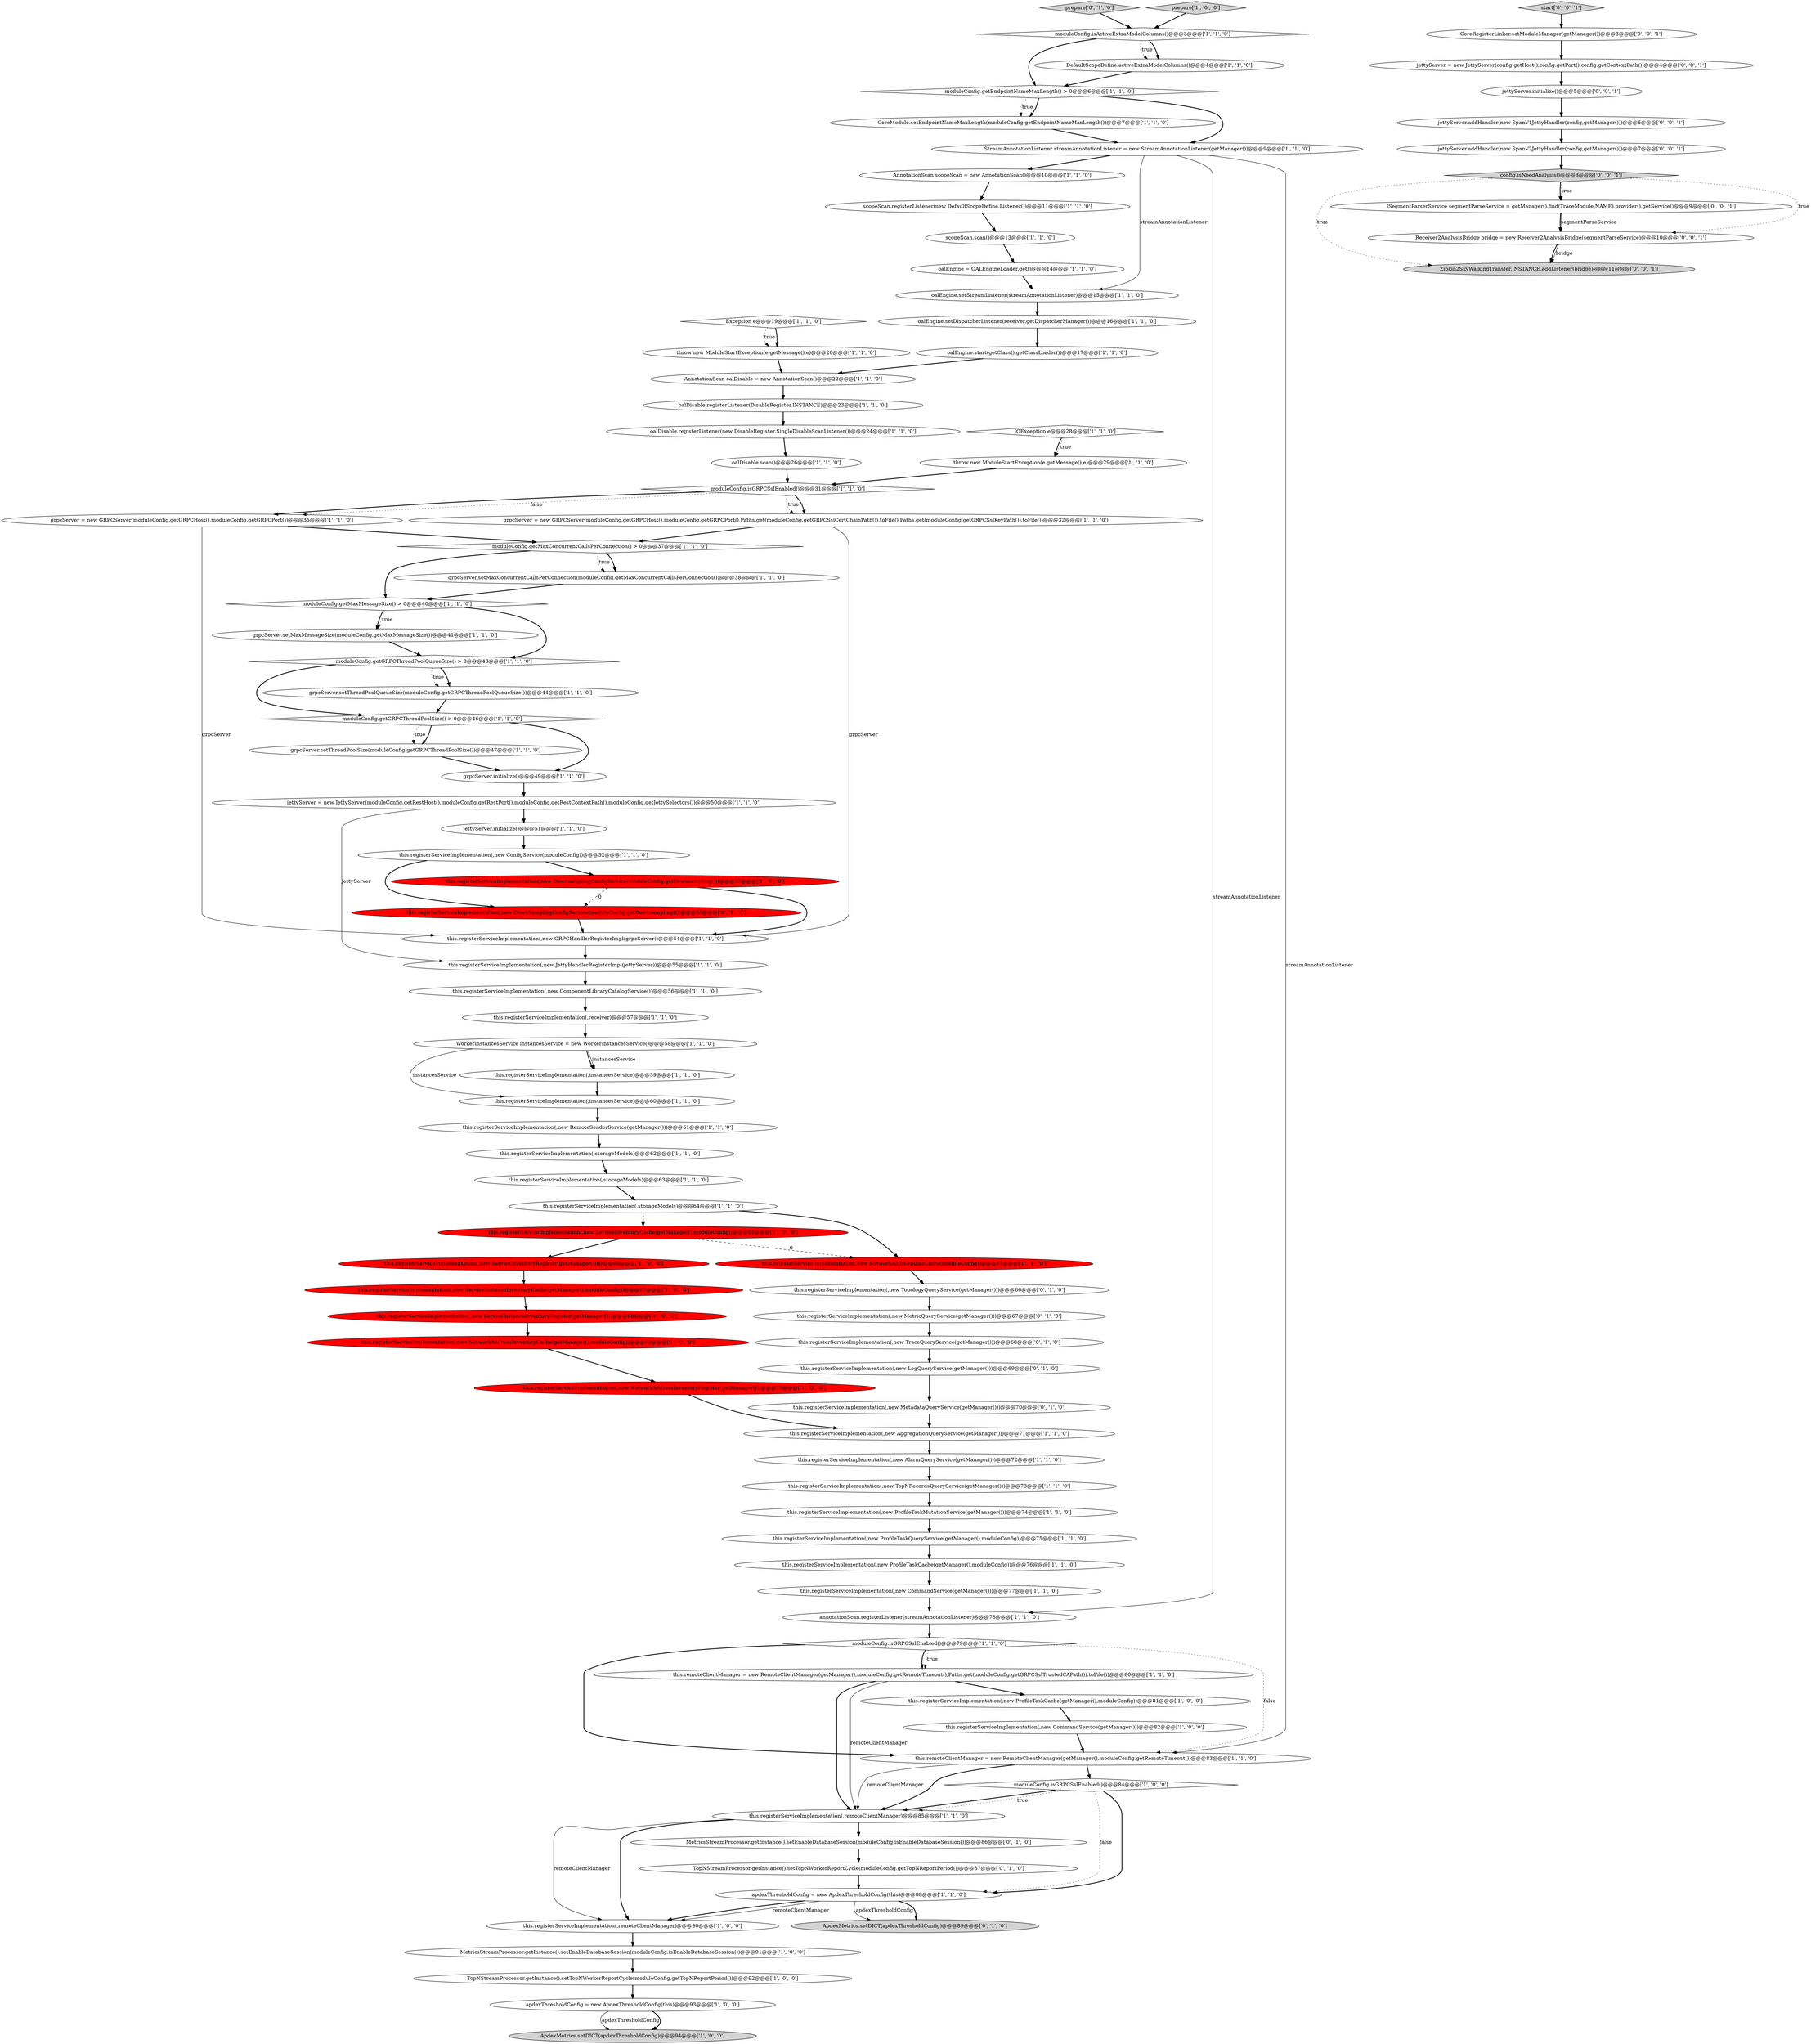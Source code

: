 digraph {
54 [style = filled, label = "this.registerServiceImplementation(,new ServiceInventoryCache(getManager(),moduleConfig))@@@65@@@['1', '0', '0']", fillcolor = red, shape = ellipse image = "AAA1AAABBB1BBB"];
75 [style = filled, label = "this.registerServiceImplementation(,new MetadataQueryService(getManager()))@@@70@@@['0', '1', '0']", fillcolor = white, shape = ellipse image = "AAA0AAABBB2BBB"];
83 [style = filled, label = "prepare['0', '1', '0']", fillcolor = lightgray, shape = diamond image = "AAA0AAABBB2BBB"];
15 [style = filled, label = "this.registerServiceImplementation(,new NetworkAddressInventoryRegister(getManager()))@@@70@@@['1', '0', '0']", fillcolor = red, shape = ellipse image = "AAA1AAABBB1BBB"];
48 [style = filled, label = "this.registerServiceImplementation(,new ProfileTaskMutationService(getManager()))@@@74@@@['1', '1', '0']", fillcolor = white, shape = ellipse image = "AAA0AAABBB1BBB"];
10 [style = filled, label = "moduleConfig.isGRPCSslEnabled()@@@79@@@['1', '1', '0']", fillcolor = white, shape = diamond image = "AAA0AAABBB1BBB"];
46 [style = filled, label = "this.registerServiceImplementation(,new ProfileTaskCache(getManager(),moduleConfig))@@@76@@@['1', '1', '0']", fillcolor = white, shape = ellipse image = "AAA0AAABBB1BBB"];
66 [style = filled, label = "IOException e@@@28@@@['1', '1', '0']", fillcolor = white, shape = diamond image = "AAA0AAABBB1BBB"];
68 [style = filled, label = "this.registerServiceImplementation(,new TopNRecordsQueryService(getManager()))@@@73@@@['1', '1', '0']", fillcolor = white, shape = ellipse image = "AAA0AAABBB1BBB"];
24 [style = filled, label = "this.remoteClientManager = new RemoteClientManager(getManager(),moduleConfig.getRemoteTimeout(),Paths.get(moduleConfig.getGRPCSslTrustedCAPath()).toFile())@@@80@@@['1', '1', '0']", fillcolor = white, shape = ellipse image = "AAA0AAABBB1BBB"];
62 [style = filled, label = "this.registerServiceImplementation(,new ServiceInstanceInventoryRegister(getManager()))@@@68@@@['1', '0', '0']", fillcolor = red, shape = ellipse image = "AAA1AAABBB1BBB"];
8 [style = filled, label = "oalDisable.registerListener(new DisableRegister.SingleDisableScanListener())@@@24@@@['1', '1', '0']", fillcolor = white, shape = ellipse image = "AAA0AAABBB1BBB"];
52 [style = filled, label = "MetricsStreamProcessor.getInstance().setEnableDatabaseSession(moduleConfig.isEnableDatabaseSession())@@@91@@@['1', '0', '0']", fillcolor = white, shape = ellipse image = "AAA0AAABBB1BBB"];
3 [style = filled, label = "CoreModule.setEndpointNameMaxLength(moduleConfig.getEndpointNameMaxLength())@@@7@@@['1', '1', '0']", fillcolor = white, shape = ellipse image = "AAA0AAABBB1BBB"];
17 [style = filled, label = "scopeScan.registerListener(new DefaultScopeDefine.Listener())@@@11@@@['1', '1', '0']", fillcolor = white, shape = ellipse image = "AAA0AAABBB1BBB"];
43 [style = filled, label = "moduleConfig.isActiveExtraModelColumns()@@@3@@@['1', '1', '0']", fillcolor = white, shape = diamond image = "AAA0AAABBB1BBB"];
38 [style = filled, label = "moduleConfig.isGRPCSslEnabled()@@@31@@@['1', '1', '0']", fillcolor = white, shape = diamond image = "AAA0AAABBB1BBB"];
72 [style = filled, label = "moduleConfig.getGRPCThreadPoolQueueSize() > 0@@@43@@@['1', '1', '0']", fillcolor = white, shape = diamond image = "AAA0AAABBB1BBB"];
91 [style = filled, label = "CoreRegisterLinker.setModuleManager(getManager())@@@3@@@['0', '0', '1']", fillcolor = white, shape = ellipse image = "AAA0AAABBB3BBB"];
14 [style = filled, label = "grpcServer.setThreadPoolQueueSize(moduleConfig.getGRPCThreadPoolQueueSize())@@@44@@@['1', '1', '0']", fillcolor = white, shape = ellipse image = "AAA0AAABBB1BBB"];
34 [style = filled, label = "this.registerServiceImplementation(,new AggregationQueryService(getManager()))@@@71@@@['1', '1', '0']", fillcolor = white, shape = ellipse image = "AAA0AAABBB1BBB"];
27 [style = filled, label = "jettyServer.initialize()@@@51@@@['1', '1', '0']", fillcolor = white, shape = ellipse image = "AAA0AAABBB1BBB"];
4 [style = filled, label = "grpcServer.setThreadPoolSize(moduleConfig.getGRPCThreadPoolSize())@@@47@@@['1', '1', '0']", fillcolor = white, shape = ellipse image = "AAA0AAABBB1BBB"];
47 [style = filled, label = "StreamAnnotationListener streamAnnotationListener = new StreamAnnotationListener(getManager())@@@9@@@['1', '1', '0']", fillcolor = white, shape = ellipse image = "AAA0AAABBB1BBB"];
82 [style = filled, label = "this.registerServiceImplementation(,new TopologyQueryService(getManager()))@@@66@@@['0', '1', '0']", fillcolor = white, shape = ellipse image = "AAA0AAABBB2BBB"];
89 [style = filled, label = "jettyServer.initialize()@@@5@@@['0', '0', '1']", fillcolor = white, shape = ellipse image = "AAA0AAABBB3BBB"];
32 [style = filled, label = "this.registerServiceImplementation(,storageModels)@@@64@@@['1', '1', '0']", fillcolor = white, shape = ellipse image = "AAA0AAABBB1BBB"];
60 [style = filled, label = "this.registerServiceImplementation(,new ServiceInstanceInventoryCache(getManager(),moduleConfig))@@@67@@@['1', '0', '0']", fillcolor = red, shape = ellipse image = "AAA1AAABBB1BBB"];
23 [style = filled, label = "throw new ModuleStartException(e.getMessage(),e)@@@29@@@['1', '1', '0']", fillcolor = white, shape = ellipse image = "AAA0AAABBB1BBB"];
65 [style = filled, label = "grpcServer = new GRPCServer(moduleConfig.getGRPCHost(),moduleConfig.getGRPCPort(),Paths.get(moduleConfig.getGRPCSslCertChainPath()).toFile(),Paths.get(moduleConfig.getGRPCSslKeyPath()).toFile())@@@32@@@['1', '1', '0']", fillcolor = white, shape = ellipse image = "AAA0AAABBB1BBB"];
53 [style = filled, label = "moduleConfig.getMaxConcurrentCallsPerConnection() > 0@@@37@@@['1', '1', '0']", fillcolor = white, shape = diamond image = "AAA0AAABBB1BBB"];
70 [style = filled, label = "grpcServer = new GRPCServer(moduleConfig.getGRPCHost(),moduleConfig.getGRPCPort())@@@35@@@['1', '1', '0']", fillcolor = white, shape = ellipse image = "AAA0AAABBB1BBB"];
20 [style = filled, label = "this.registerServiceImplementation(,new CommandService(getManager()))@@@82@@@['1', '0', '0']", fillcolor = white, shape = ellipse image = "AAA0AAABBB1BBB"];
5 [style = filled, label = "this.registerServiceImplementation(,new NetworkAddressInventoryCache(getManager(),moduleConfig))@@@69@@@['1', '0', '0']", fillcolor = red, shape = ellipse image = "AAA1AAABBB1BBB"];
2 [style = filled, label = "this.registerServiceImplementation(,new CommandService(getManager()))@@@77@@@['1', '1', '0']", fillcolor = white, shape = ellipse image = "AAA0AAABBB1BBB"];
86 [style = filled, label = "Zipkin2SkyWalkingTransfer.INSTANCE.addListener(bridge)@@@11@@@['0', '0', '1']", fillcolor = lightgray, shape = ellipse image = "AAA0AAABBB3BBB"];
18 [style = filled, label = "grpcServer.setMaxConcurrentCallsPerConnection(moduleConfig.getMaxConcurrentCallsPerConnection())@@@38@@@['1', '1', '0']", fillcolor = white, shape = ellipse image = "AAA0AAABBB1BBB"];
61 [style = filled, label = "this.registerServiceImplementation(,new ProfileTaskQueryService(getManager(),moduleConfig))@@@75@@@['1', '1', '0']", fillcolor = white, shape = ellipse image = "AAA0AAABBB1BBB"];
80 [style = filled, label = "this.registerServiceImplementation(,new DownSamplingConfigService(moduleConfig.getDownsampling()))@@@53@@@['0', '1', '0']", fillcolor = red, shape = ellipse image = "AAA1AAABBB2BBB"];
1 [style = filled, label = "this.registerServiceImplementation(,new RemoteSenderService(getManager()))@@@61@@@['1', '1', '0']", fillcolor = white, shape = ellipse image = "AAA0AAABBB1BBB"];
36 [style = filled, label = "this.registerServiceImplementation(,instancesService)@@@59@@@['1', '1', '0']", fillcolor = white, shape = ellipse image = "AAA0AAABBB1BBB"];
22 [style = filled, label = "this.registerServiceImplementation(,new ConfigService(moduleConfig))@@@52@@@['1', '1', '0']", fillcolor = white, shape = ellipse image = "AAA0AAABBB1BBB"];
69 [style = filled, label = "apdexThresholdConfig = new ApdexThresholdConfig(this)@@@93@@@['1', '0', '0']", fillcolor = white, shape = ellipse image = "AAA0AAABBB1BBB"];
50 [style = filled, label = "apdexThresholdConfig = new ApdexThresholdConfig(this)@@@88@@@['1', '1', '0']", fillcolor = white, shape = ellipse image = "AAA0AAABBB1BBB"];
12 [style = filled, label = "oalEngine.setStreamListener(streamAnnotationListener)@@@15@@@['1', '1', '0']", fillcolor = white, shape = ellipse image = "AAA0AAABBB1BBB"];
87 [style = filled, label = "ISegmentParserService segmentParseService = getManager().find(TraceModule.NAME).provider().getService()@@@9@@@['0', '0', '1']", fillcolor = white, shape = ellipse image = "AAA0AAABBB3BBB"];
71 [style = filled, label = "ApdexMetrics.setDICT(apdexThresholdConfig)@@@94@@@['1', '0', '0']", fillcolor = lightgray, shape = ellipse image = "AAA0AAABBB1BBB"];
92 [style = filled, label = "config.isNeedAnalysis()@@@8@@@['0', '0', '1']", fillcolor = lightgray, shape = diamond image = "AAA0AAABBB3BBB"];
9 [style = filled, label = "this.registerServiceImplementation(,new DownsamplingConfigService(moduleConfig.getDownsampling()))@@@53@@@['1', '0', '0']", fillcolor = red, shape = ellipse image = "AAA1AAABBB1BBB"];
67 [style = filled, label = "this.registerServiceImplementation(,new GRPCHandlerRegisterImpl(grpcServer))@@@54@@@['1', '1', '0']", fillcolor = white, shape = ellipse image = "AAA0AAABBB1BBB"];
88 [style = filled, label = "start['0', '0', '1']", fillcolor = lightgray, shape = diamond image = "AAA0AAABBB3BBB"];
28 [style = filled, label = "this.remoteClientManager = new RemoteClientManager(getManager(),moduleConfig.getRemoteTimeout())@@@83@@@['1', '1', '0']", fillcolor = white, shape = ellipse image = "AAA0AAABBB1BBB"];
7 [style = filled, label = "oalEngine.start(getClass().getClassLoader())@@@17@@@['1', '1', '0']", fillcolor = white, shape = ellipse image = "AAA0AAABBB1BBB"];
85 [style = filled, label = "this.registerServiceImplementation(,new NetworkAddressAliasCache(moduleConfig))@@@65@@@['0', '1', '0']", fillcolor = red, shape = ellipse image = "AAA1AAABBB2BBB"];
76 [style = filled, label = "this.registerServiceImplementation(,new LogQueryService(getManager()))@@@69@@@['0', '1', '0']", fillcolor = white, shape = ellipse image = "AAA0AAABBB2BBB"];
11 [style = filled, label = "jettyServer = new JettyServer(moduleConfig.getRestHost(),moduleConfig.getRestPort(),moduleConfig.getRestContextPath(),moduleConfig.getJettySelectors())@@@50@@@['1', '1', '0']", fillcolor = white, shape = ellipse image = "AAA0AAABBB1BBB"];
73 [style = filled, label = "moduleConfig.getGRPCThreadPoolSize() > 0@@@46@@@['1', '1', '0']", fillcolor = white, shape = diamond image = "AAA0AAABBB1BBB"];
81 [style = filled, label = "MetricsStreamProcessor.getInstance().setEnableDatabaseSession(moduleConfig.isEnableDatabaseSession())@@@86@@@['0', '1', '0']", fillcolor = white, shape = ellipse image = "AAA0AAABBB2BBB"];
59 [style = filled, label = "WorkerInstancesService instancesService = new WorkerInstancesService()@@@58@@@['1', '1', '0']", fillcolor = white, shape = ellipse image = "AAA0AAABBB1BBB"];
58 [style = filled, label = "oalEngine = OALEngineLoader.get()@@@14@@@['1', '1', '0']", fillcolor = white, shape = ellipse image = "AAA0AAABBB1BBB"];
41 [style = filled, label = "this.registerServiceImplementation(,new ServiceInventoryRegister(getManager()))@@@66@@@['1', '0', '0']", fillcolor = red, shape = ellipse image = "AAA1AAABBB1BBB"];
35 [style = filled, label = "annotationScan.registerListener(streamAnnotationListener)@@@78@@@['1', '1', '0']", fillcolor = white, shape = ellipse image = "AAA0AAABBB1BBB"];
79 [style = filled, label = "TopNStreamProcessor.getInstance().setTopNWorkerReportCycle(moduleConfig.getTopNReportPeriod())@@@87@@@['0', '1', '0']", fillcolor = white, shape = ellipse image = "AAA0AAABBB2BBB"];
44 [style = filled, label = "AnnotationScan scopeScan = new AnnotationScan()@@@10@@@['1', '1', '0']", fillcolor = white, shape = ellipse image = "AAA0AAABBB1BBB"];
39 [style = filled, label = "grpcServer.setMaxMessageSize(moduleConfig.getMaxMessageSize())@@@41@@@['1', '1', '0']", fillcolor = white, shape = ellipse image = "AAA0AAABBB1BBB"];
21 [style = filled, label = "oalDisable.scan()@@@26@@@['1', '1', '0']", fillcolor = white, shape = ellipse image = "AAA0AAABBB1BBB"];
57 [style = filled, label = "DefaultScopeDefine.activeExtraModelColumns()@@@4@@@['1', '1', '0']", fillcolor = white, shape = ellipse image = "AAA0AAABBB1BBB"];
45 [style = filled, label = "grpcServer.initialize()@@@49@@@['1', '1', '0']", fillcolor = white, shape = ellipse image = "AAA0AAABBB1BBB"];
74 [style = filled, label = "moduleConfig.isGRPCSslEnabled()@@@84@@@['1', '0', '0']", fillcolor = white, shape = diamond image = "AAA0AAABBB1BBB"];
19 [style = filled, label = "AnnotationScan oalDisable = new AnnotationScan()@@@22@@@['1', '1', '0']", fillcolor = white, shape = ellipse image = "AAA0AAABBB1BBB"];
0 [style = filled, label = "this.registerServiceImplementation(,storageModels)@@@63@@@['1', '1', '0']", fillcolor = white, shape = ellipse image = "AAA0AAABBB1BBB"];
90 [style = filled, label = "jettyServer.addHandler(new SpanV2JettyHandler(config,getManager()))@@@7@@@['0', '0', '1']", fillcolor = white, shape = ellipse image = "AAA0AAABBB3BBB"];
78 [style = filled, label = "ApdexMetrics.setDICT(apdexThresholdConfig)@@@89@@@['0', '1', '0']", fillcolor = lightgray, shape = ellipse image = "AAA0AAABBB2BBB"];
25 [style = filled, label = "scopeScan.scan()@@@13@@@['1', '1', '0']", fillcolor = white, shape = ellipse image = "AAA0AAABBB1BBB"];
49 [style = filled, label = "TopNStreamProcessor.getInstance().setTopNWorkerReportCycle(moduleConfig.getTopNReportPeriod())@@@92@@@['1', '0', '0']", fillcolor = white, shape = ellipse image = "AAA0AAABBB1BBB"];
55 [style = filled, label = "prepare['1', '0', '0']", fillcolor = lightgray, shape = diamond image = "AAA0AAABBB1BBB"];
30 [style = filled, label = "this.registerServiceImplementation(,storageModels)@@@62@@@['1', '1', '0']", fillcolor = white, shape = ellipse image = "AAA0AAABBB1BBB"];
6 [style = filled, label = "moduleConfig.getEndpointNameMaxLength() > 0@@@6@@@['1', '1', '0']", fillcolor = white, shape = diamond image = "AAA0AAABBB1BBB"];
64 [style = filled, label = "throw new ModuleStartException(e.getMessage(),e)@@@20@@@['1', '1', '0']", fillcolor = white, shape = ellipse image = "AAA0AAABBB1BBB"];
16 [style = filled, label = "this.registerServiceImplementation(,new ProfileTaskCache(getManager(),moduleConfig))@@@81@@@['1', '0', '0']", fillcolor = white, shape = ellipse image = "AAA0AAABBB1BBB"];
33 [style = filled, label = "this.registerServiceImplementation(,new ComponentLibraryCatalogService())@@@56@@@['1', '1', '0']", fillcolor = white, shape = ellipse image = "AAA0AAABBB1BBB"];
51 [style = filled, label = "this.registerServiceImplementation(,remoteClientManager)@@@85@@@['1', '1', '0']", fillcolor = white, shape = ellipse image = "AAA0AAABBB1BBB"];
84 [style = filled, label = "this.registerServiceImplementation(,new TraceQueryService(getManager()))@@@68@@@['0', '1', '0']", fillcolor = white, shape = ellipse image = "AAA0AAABBB2BBB"];
13 [style = filled, label = "this.registerServiceImplementation(,receiver)@@@57@@@['1', '1', '0']", fillcolor = white, shape = ellipse image = "AAA0AAABBB1BBB"];
37 [style = filled, label = "this.registerServiceImplementation(,remoteClientManager)@@@90@@@['1', '0', '0']", fillcolor = white, shape = ellipse image = "AAA0AAABBB1BBB"];
26 [style = filled, label = "oalDisable.registerListener(DisableRegister.INSTANCE)@@@23@@@['1', '1', '0']", fillcolor = white, shape = ellipse image = "AAA0AAABBB1BBB"];
31 [style = filled, label = "oalEngine.setDispatcherListener(receiver.getDispatcherManager())@@@16@@@['1', '1', '0']", fillcolor = white, shape = ellipse image = "AAA0AAABBB1BBB"];
29 [style = filled, label = "this.registerServiceImplementation(,new JettyHandlerRegisterImpl(jettyServer))@@@55@@@['1', '1', '0']", fillcolor = white, shape = ellipse image = "AAA0AAABBB1BBB"];
63 [style = filled, label = "this.registerServiceImplementation(,instancesService)@@@60@@@['1', '1', '0']", fillcolor = white, shape = ellipse image = "AAA0AAABBB1BBB"];
42 [style = filled, label = "Exception e@@@19@@@['1', '1', '0']", fillcolor = white, shape = diamond image = "AAA0AAABBB1BBB"];
94 [style = filled, label = "Receiver2AnalysisBridge bridge = new Receiver2AnalysisBridge(segmentParseService)@@@10@@@['0', '0', '1']", fillcolor = white, shape = ellipse image = "AAA0AAABBB3BBB"];
77 [style = filled, label = "this.registerServiceImplementation(,new MetricQueryService(getManager()))@@@67@@@['0', '1', '0']", fillcolor = white, shape = ellipse image = "AAA0AAABBB2BBB"];
56 [style = filled, label = "this.registerServiceImplementation(,new AlarmQueryService(getManager()))@@@72@@@['1', '1', '0']", fillcolor = white, shape = ellipse image = "AAA0AAABBB1BBB"];
93 [style = filled, label = "jettyServer = new JettyServer(config.getHost(),config.getPort(),config.getContextPath())@@@4@@@['0', '0', '1']", fillcolor = white, shape = ellipse image = "AAA0AAABBB3BBB"];
95 [style = filled, label = "jettyServer.addHandler(new SpanV1JettyHandler(config,getManager()))@@@6@@@['0', '0', '1']", fillcolor = white, shape = ellipse image = "AAA0AAABBB3BBB"];
40 [style = filled, label = "moduleConfig.getMaxMessageSize() > 0@@@40@@@['1', '1', '0']", fillcolor = white, shape = diamond image = "AAA0AAABBB1BBB"];
2->35 [style = bold, label=""];
6->3 [style = bold, label=""];
17->25 [style = bold, label=""];
40->39 [style = dotted, label="true"];
59->63 [style = solid, label="instancesService"];
92->86 [style = dotted, label="true"];
89->95 [style = bold, label=""];
10->24 [style = bold, label=""];
87->94 [style = bold, label=""];
46->2 [style = bold, label=""];
73->4 [style = bold, label=""];
5->15 [style = bold, label=""];
74->50 [style = dotted, label="false"];
48->61 [style = bold, label=""];
61->46 [style = bold, label=""];
70->53 [style = bold, label=""];
1->30 [style = bold, label=""];
58->12 [style = bold, label=""];
74->51 [style = bold, label=""];
92->87 [style = bold, label=""];
21->38 [style = bold, label=""];
13->59 [style = bold, label=""];
47->35 [style = solid, label="streamAnnotationListener"];
22->80 [style = bold, label=""];
79->50 [style = bold, label=""];
72->73 [style = bold, label=""];
25->58 [style = bold, label=""];
81->79 [style = bold, label=""];
67->29 [style = bold, label=""];
85->82 [style = bold, label=""];
35->10 [style = bold, label=""];
6->3 [style = dotted, label="true"];
40->72 [style = bold, label=""];
76->75 [style = bold, label=""];
36->63 [style = bold, label=""];
63->1 [style = bold, label=""];
15->34 [style = bold, label=""];
83->43 [style = bold, label=""];
62->5 [style = bold, label=""];
72->14 [style = bold, label=""];
50->37 [style = bold, label=""];
69->71 [style = solid, label="apdexThresholdConfig"];
22->9 [style = bold, label=""];
60->62 [style = bold, label=""];
51->37 [style = solid, label="remoteClientManager"];
54->41 [style = bold, label=""];
24->51 [style = solid, label="remoteClientManager"];
27->22 [style = bold, label=""];
44->17 [style = bold, label=""];
33->13 [style = bold, label=""];
74->50 [style = bold, label=""];
45->11 [style = bold, label=""];
4->45 [style = bold, label=""];
39->72 [style = bold, label=""];
74->51 [style = dotted, label="true"];
10->24 [style = dotted, label="true"];
19->26 [style = bold, label=""];
38->65 [style = bold, label=""];
14->73 [style = bold, label=""];
38->65 [style = dotted, label="true"];
57->6 [style = bold, label=""];
49->69 [style = bold, label=""];
47->44 [style = bold, label=""];
65->53 [style = bold, label=""];
11->29 [style = solid, label="jettyServer"];
16->20 [style = bold, label=""];
6->47 [style = bold, label=""];
12->31 [style = bold, label=""];
94->86 [style = bold, label=""];
90->92 [style = bold, label=""];
10->28 [style = dotted, label="false"];
56->68 [style = bold, label=""];
24->51 [style = bold, label=""];
32->85 [style = bold, label=""];
70->67 [style = solid, label="grpcServer"];
64->19 [style = bold, label=""];
72->14 [style = dotted, label="true"];
82->77 [style = bold, label=""];
18->40 [style = bold, label=""];
94->86 [style = solid, label="bridge"];
53->40 [style = bold, label=""];
3->47 [style = bold, label=""];
73->45 [style = bold, label=""];
26->8 [style = bold, label=""];
95->90 [style = bold, label=""];
31->7 [style = bold, label=""];
92->87 [style = dotted, label="true"];
34->56 [style = bold, label=""];
68->48 [style = bold, label=""];
65->67 [style = solid, label="grpcServer"];
51->37 [style = bold, label=""];
40->39 [style = bold, label=""];
38->70 [style = dotted, label="false"];
80->67 [style = bold, label=""];
55->43 [style = bold, label=""];
37->52 [style = bold, label=""];
30->0 [style = bold, label=""];
84->76 [style = bold, label=""];
50->78 [style = solid, label="apdexThresholdConfig"];
42->64 [style = bold, label=""];
0->32 [style = bold, label=""];
7->19 [style = bold, label=""];
59->36 [style = solid, label="instancesService"];
93->89 [style = bold, label=""];
66->23 [style = bold, label=""];
66->23 [style = dotted, label="true"];
73->4 [style = dotted, label="true"];
10->28 [style = bold, label=""];
42->64 [style = dotted, label="true"];
43->57 [style = bold, label=""];
91->93 [style = bold, label=""];
52->49 [style = bold, label=""];
53->18 [style = bold, label=""];
20->28 [style = bold, label=""];
87->94 [style = solid, label="segmentParseService"];
41->60 [style = bold, label=""];
92->94 [style = dotted, label="true"];
53->18 [style = dotted, label="true"];
28->51 [style = bold, label=""];
38->70 [style = bold, label=""];
9->80 [style = dashed, label="0"];
43->6 [style = bold, label=""];
47->28 [style = solid, label="streamAnnotationListener"];
24->16 [style = bold, label=""];
29->33 [style = bold, label=""];
69->71 [style = bold, label=""];
54->85 [style = dashed, label="0"];
50->78 [style = bold, label=""];
23->38 [style = bold, label=""];
47->12 [style = solid, label="streamAnnotationListener"];
88->91 [style = bold, label=""];
8->21 [style = bold, label=""];
59->36 [style = bold, label=""];
75->34 [style = bold, label=""];
51->81 [style = bold, label=""];
50->37 [style = solid, label="remoteClientManager"];
28->51 [style = solid, label="remoteClientManager"];
32->54 [style = bold, label=""];
9->67 [style = bold, label=""];
77->84 [style = bold, label=""];
28->74 [style = bold, label=""];
43->57 [style = dotted, label="true"];
11->27 [style = bold, label=""];
}
